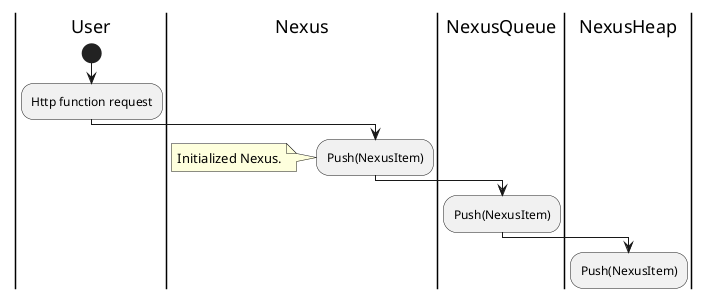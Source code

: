 @startuml

|User|
start
:Http function request;

|Nexus|
:Push(NexusItem);

note left
    Initialized Nexus.
end note
|NexusQueue|
:Push(NexusItem);
|NexusHeap|
:Push(NexusItem);
@enduml
